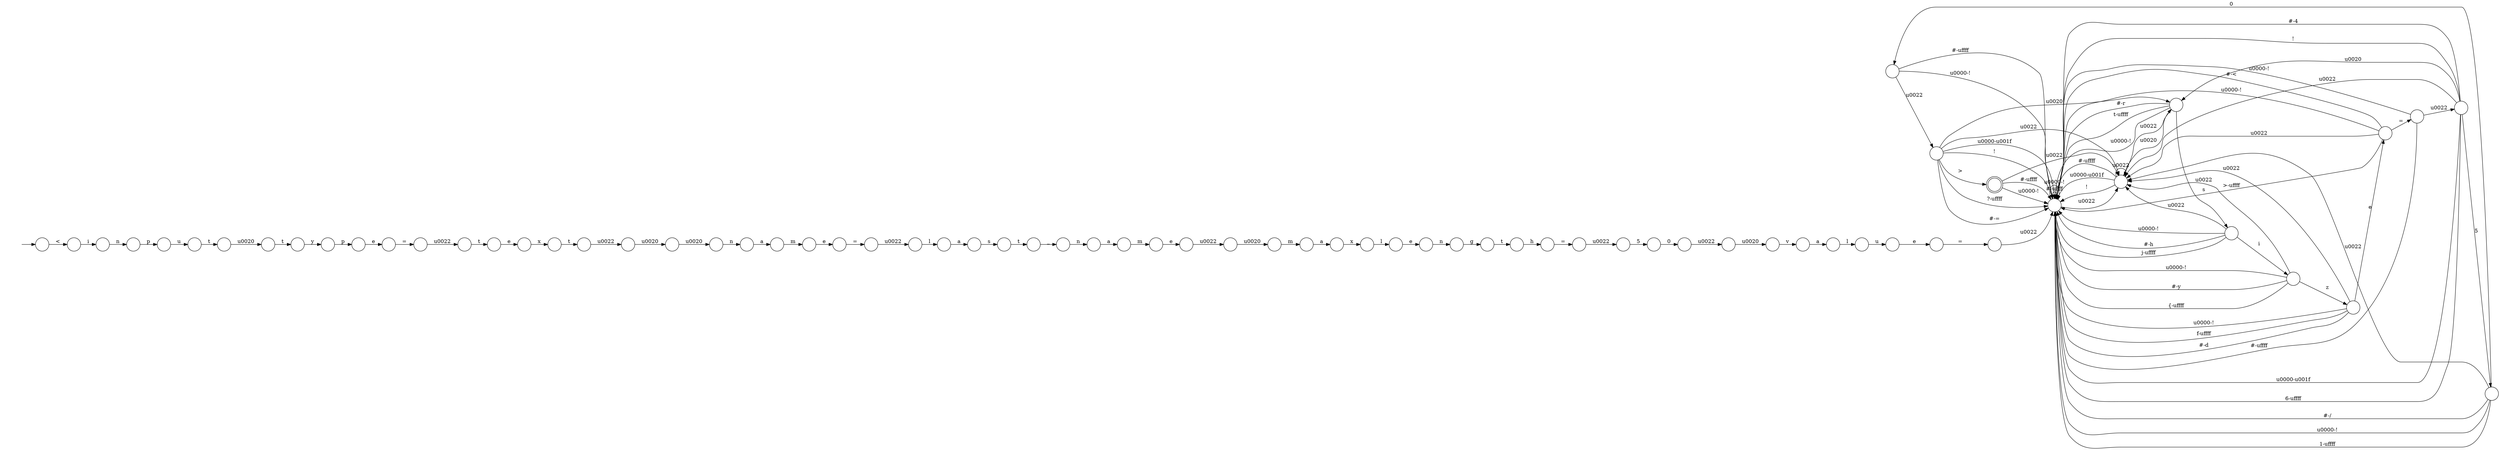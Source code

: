 digraph Automaton {
  rankdir = LR;
  0 [shape=circle,label=""];
  0 -> 26 [label="\u0022"]
  0 -> 19 [label="#-\uffff"]
  0 -> 19 [label="\u0000-!"]
  1 [shape=circle,label=""];
  1 -> 40 [label="a"]
  2 [shape=circle,label=""];
  2 -> 56 [label="a"]
  3 [shape=circle,label=""];
  3 -> 48 [label="i"]
  4 [shape=circle,label=""];
  4 -> 46 [label="e"]
  5 [shape=circle,label=""];
  5 -> 28 [label="h"]
  6 [shape=circle,label=""];
  6 -> 15 [label="\u0022"]
  6 -> 19 [label="\u0000-\u001f"]
  6 -> 71 [label="\u0020"]
  6 -> 41 [label="5"]
  6 -> 19 [label="6-\uffff"]
  6 -> 19 [label="#-4"]
  6 -> 19 [label="!"]
  7 [shape=circle,label=""];
  7 -> 22 [label="\u0022"]
  8 [shape=circle,label=""];
  8 -> 23 [label="5"]
  9 [shape=circle,label=""];
  9 -> 52 [label="\u0020"]
  10 [shape=circle,label=""];
  10 -> 62 [label="\u0020"]
  11 [shape=circle,label=""];
  11 -> 6 [label="\u0022"]
  11 -> 19 [label="#-\uffff"]
  11 -> 19 [label="\u0000-!"]
  12 [shape=circle,label=""];
  12 -> 5 [label="t"]
  13 [shape=circle,label=""];
  13 -> 8 [label="\u0022"]
  14 [shape=doublecircle,label=""];
  14 -> 15 [label="\u0022"]
  14 -> 19 [label="#-\uffff"]
  14 -> 19 [label="\u0000-!"]
  15 [shape=circle,label=""];
  15 -> 15 [label="\u0022"]
  15 -> 19 [label="#-\uffff"]
  15 -> 19 [label="\u0000-\u001f"]
  15 -> 71 [label="\u0020"]
  15 -> 19 [label="!"]
  16 [shape=circle,label=""];
  16 -> 70 [label="n"]
  17 [shape=circle,label=""];
  17 -> 39 [label="p"]
  18 [shape=circle,label=""];
  18 -> 2 [label="l"]
  19 [shape=circle,label=""];
  19 -> 15 [label="\u0022"]
  19 -> 19 [label="#-\uffff"]
  19 -> 19 [label="\u0000-!"]
  20 [shape=circle,label=""];
  20 -> 15 [label="\u0022"]
  20 -> 19 [label="\u0000-!"]
  20 -> 25 [label="i"]
  20 -> 19 [label="#-h"]
  20 -> 19 [label="j-\uffff"]
  21 [shape=circle,label=""];
  21 -> 17 [label="y"]
  22 [shape=circle,label=""];
  22 -> 66 [label="t"]
  23 [shape=circle,label=""];
  23 -> 36 [label="0"]
  24 [shape=circle,label=""];
  initial [shape=plaintext,label=""];
  initial -> 24
  24 -> 3 [label="<"]
  25 [shape=circle,label=""];
  25 -> 49 [label="z"]
  25 -> 15 [label="\u0022"]
  25 -> 19 [label="\u0000-!"]
  25 -> 19 [label="#-y"]
  25 -> 19 [label="{-\uffff"]
  26 [shape=circle,label=""];
  26 -> 15 [label="\u0022"]
  26 -> 19 [label="#-="]
  26 -> 14 [label=">"]
  26 -> 19 [label="\u0000-\u001f"]
  26 -> 71 [label="\u0020"]
  26 -> 19 [label="!"]
  26 -> 19 [label="?-\uffff"]
  27 [shape=circle,label=""];
  27 -> 11 [label="="]
  27 -> 15 [label="\u0022"]
  27 -> 19 [label="#-<"]
  27 -> 19 [label="\u0000-!"]
  27 -> 19 [label=">-\uffff"]
  28 [shape=circle,label=""];
  28 -> 13 [label="="]
  29 [shape=circle,label=""];
  29 -> 32 [label="\u0020"]
  30 [shape=circle,label=""];
  30 -> 67 [label="\u0020"]
  31 [shape=circle,label=""];
  31 -> 16 [label="_"]
  32 [shape=circle,label=""];
  32 -> 44 [label="v"]
  33 [shape=circle,label=""];
  33 -> 64 [label="e"]
  34 [shape=circle,label=""];
  34 -> 4 [label="m"]
  35 [shape=circle,label=""];
  35 -> 59 [label="e"]
  36 [shape=circle,label=""];
  36 -> 29 [label="\u0022"]
  37 [shape=circle,label=""];
  37 -> 7 [label="="]
  38 [shape=circle,label=""];
  38 -> 9 [label="\u0022"]
  39 [shape=circle,label=""];
  39 -> 37 [label="e"]
  40 [shape=circle,label=""];
  40 -> 65 [label="x"]
  41 [shape=circle,label=""];
  41 -> 15 [label="\u0022"]
  41 -> 19 [label="\u0000-!"]
  41 -> 19 [label="1-\uffff"]
  41 -> 0 [label="0"]
  41 -> 19 [label="#-/"]
  42 [shape=circle,label=""];
  42 -> 55 [label="n"]
  43 [shape=circle,label=""];
  43 -> 45 [label="u"]
  44 [shape=circle,label=""];
  44 -> 57 [label="a"]
  45 [shape=circle,label=""];
  45 -> 30 [label="t"]
  46 [shape=circle,label=""];
  46 -> 10 [label="\u0022"]
  47 [shape=circle,label=""];
  47 -> 61 [label="n"]
  48 [shape=circle,label=""];
  48 -> 69 [label="n"]
  49 [shape=circle,label=""];
  49 -> 15 [label="\u0022"]
  49 -> 27 [label="e"]
  49 -> 19 [label="\u0000-!"]
  49 -> 19 [label="f-\uffff"]
  49 -> 19 [label="#-d"]
  50 [shape=circle,label=""];
  50 -> 35 [label="u"]
  51 [shape=circle,label=""];
  51 -> 19 [label="\u0022"]
  52 [shape=circle,label=""];
  52 -> 47 [label="\u0020"]
  53 [shape=circle,label=""];
  53 -> 18 [label="\u0022"]
  54 [shape=circle,label=""];
  54 -> 38 [label="t"]
  55 [shape=circle,label=""];
  55 -> 12 [label="g"]
  56 [shape=circle,label=""];
  56 -> 68 [label="s"]
  57 [shape=circle,label=""];
  57 -> 50 [label="l"]
  58 [shape=circle,label=""];
  58 -> 54 [label="x"]
  59 [shape=circle,label=""];
  59 -> 51 [label="="]
  60 [shape=circle,label=""];
  60 -> 42 [label="e"]
  61 [shape=circle,label=""];
  61 -> 63 [label="a"]
  62 [shape=circle,label=""];
  62 -> 1 [label="m"]
  63 [shape=circle,label=""];
  63 -> 33 [label="m"]
  64 [shape=circle,label=""];
  64 -> 53 [label="="]
  65 [shape=circle,label=""];
  65 -> 60 [label="l"]
  66 [shape=circle,label=""];
  66 -> 58 [label="e"]
  67 [shape=circle,label=""];
  67 -> 21 [label="t"]
  68 [shape=circle,label=""];
  68 -> 31 [label="t"]
  69 [shape=circle,label=""];
  69 -> 43 [label="p"]
  70 [shape=circle,label=""];
  70 -> 34 [label="a"]
  71 [shape=circle,label=""];
  71 -> 15 [label="\u0022"]
  71 -> 19 [label="\u0000-!"]
  71 -> 19 [label="#-r"]
  71 -> 20 [label="s"]
  71 -> 19 [label="t-\uffff"]
}

